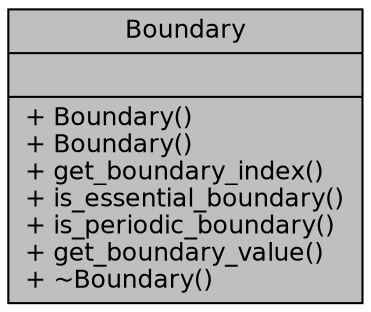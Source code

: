 digraph "Boundary"
{
  bgcolor="transparent";
  edge [fontname="Helvetica",fontsize="12",labelfontname="Helvetica",labelfontsize="12"];
  node [fontname="Helvetica",fontsize="12",shape=record];
  Node1 [label="{Boundary\n||+ Boundary()\l+ Boundary()\l+ get_boundary_index()\l+ is_essential_boundary()\l+ is_periodic_boundary()\l+ get_boundary_value()\l+ ~Boundary()\l}",height=0.2,width=0.4,color="black", fillcolor="grey75", style="filled", fontcolor="black"];
}
